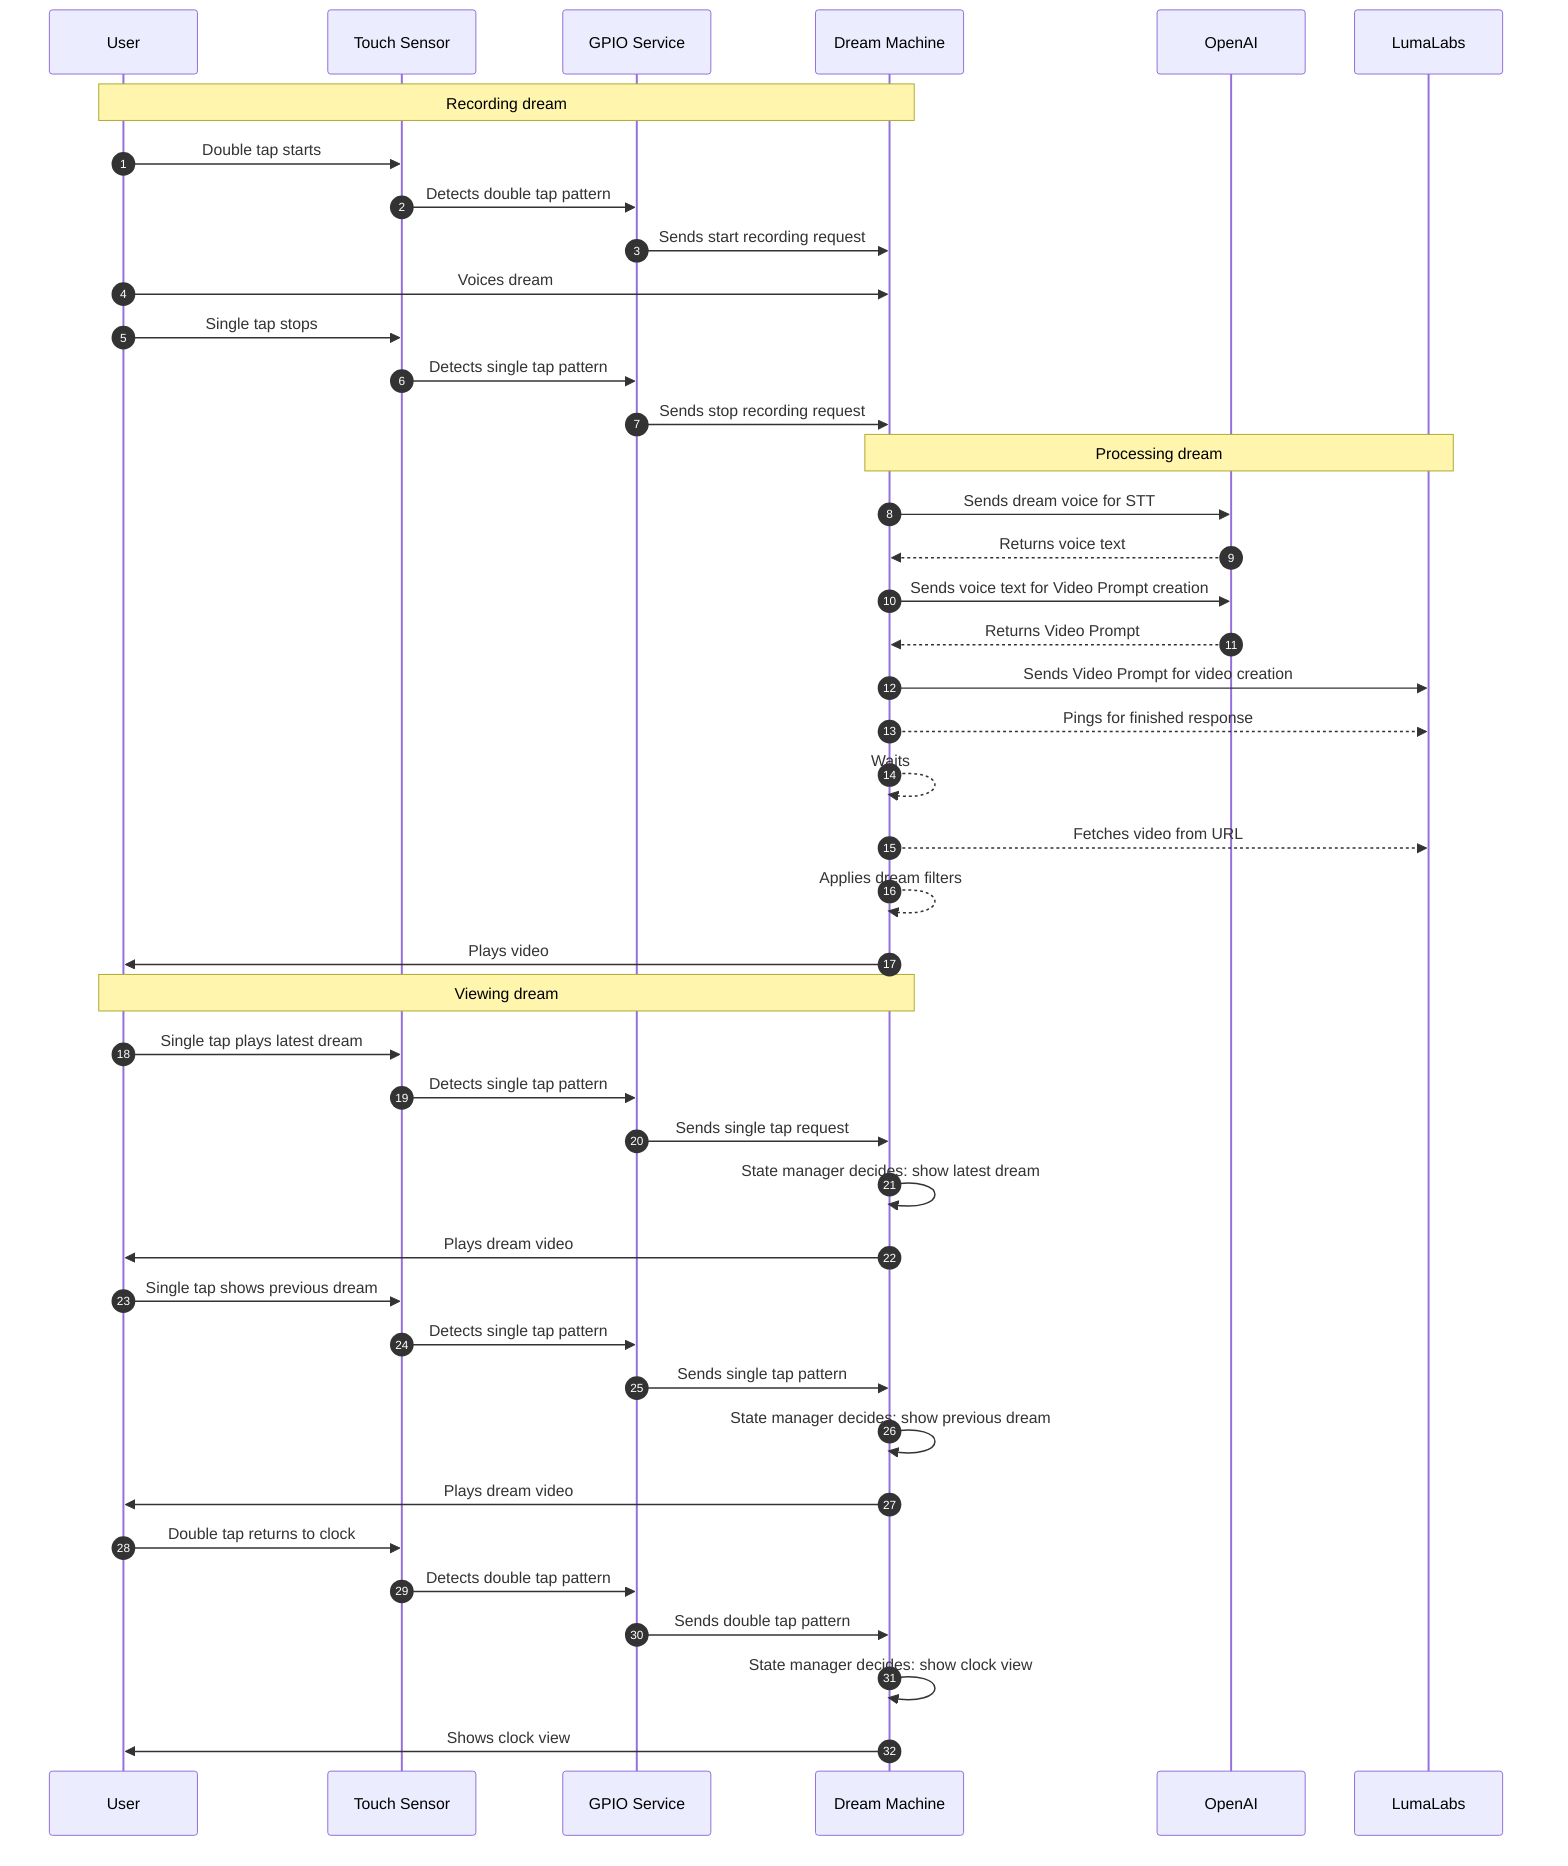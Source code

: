 sequenceDiagram
    autonumber

    participant U as User
    participant TS as Touch Sensor
    participant GPIO as GPIO Service
    participant DM as Dream Machine
    participant OpenAI as OpenAI
    participant LL as LumaLabs
    
    Note over U,DM: Recording dream
    U ->> TS: Double tap starts
    TS ->> GPIO: Detects double tap pattern
    GPIO ->> DM: Sends start recording request
    U ->> DM: Voices dream
    U ->> TS: Single tap stops
    TS ->> GPIO: Detects single tap pattern
    GPIO ->> DM: Sends stop recording request
    
    Note over DM,LL: Processing dream
    DM ->> OpenAI: Sends dream voice for STT
    OpenAI -->> DM: Returns voice text
    DM ->> OpenAI: Sends voice text for Video Prompt creation
    OpenAI -->> DM: Returns Video Prompt
    DM ->> LL: Sends Video Prompt for video creation
    DM -->> LL: Pings for finished response
    DM -->> DM: Waits
    DM -->> LL: Fetches video from URL
    DM -->> DM: Applies dream filters
    DM ->> U: Plays video
    
    Note over U,DM: Viewing dream
    U ->> TS: Single tap plays latest dream
    TS ->> GPIO: Detects single tap pattern
    GPIO ->> DM: Sends single tap request
    DM ->> DM: State manager decides: show latest dream
    DM ->> U: Plays dream video
    U ->> TS: Single tap shows previous dream
    TS ->> GPIO: Detects single tap pattern
    GPIO ->> DM: Sends single tap pattern
    DM ->> DM: State manager decides: show previous dream
    DM ->> U: Plays dream video
    U ->> TS: Double tap returns to clock
    TS ->> GPIO: Detects double tap pattern
    GPIO ->> DM: Sends double tap pattern
    DM ->> DM: State manager decides: show clock view
    DM ->> U: Shows clock view